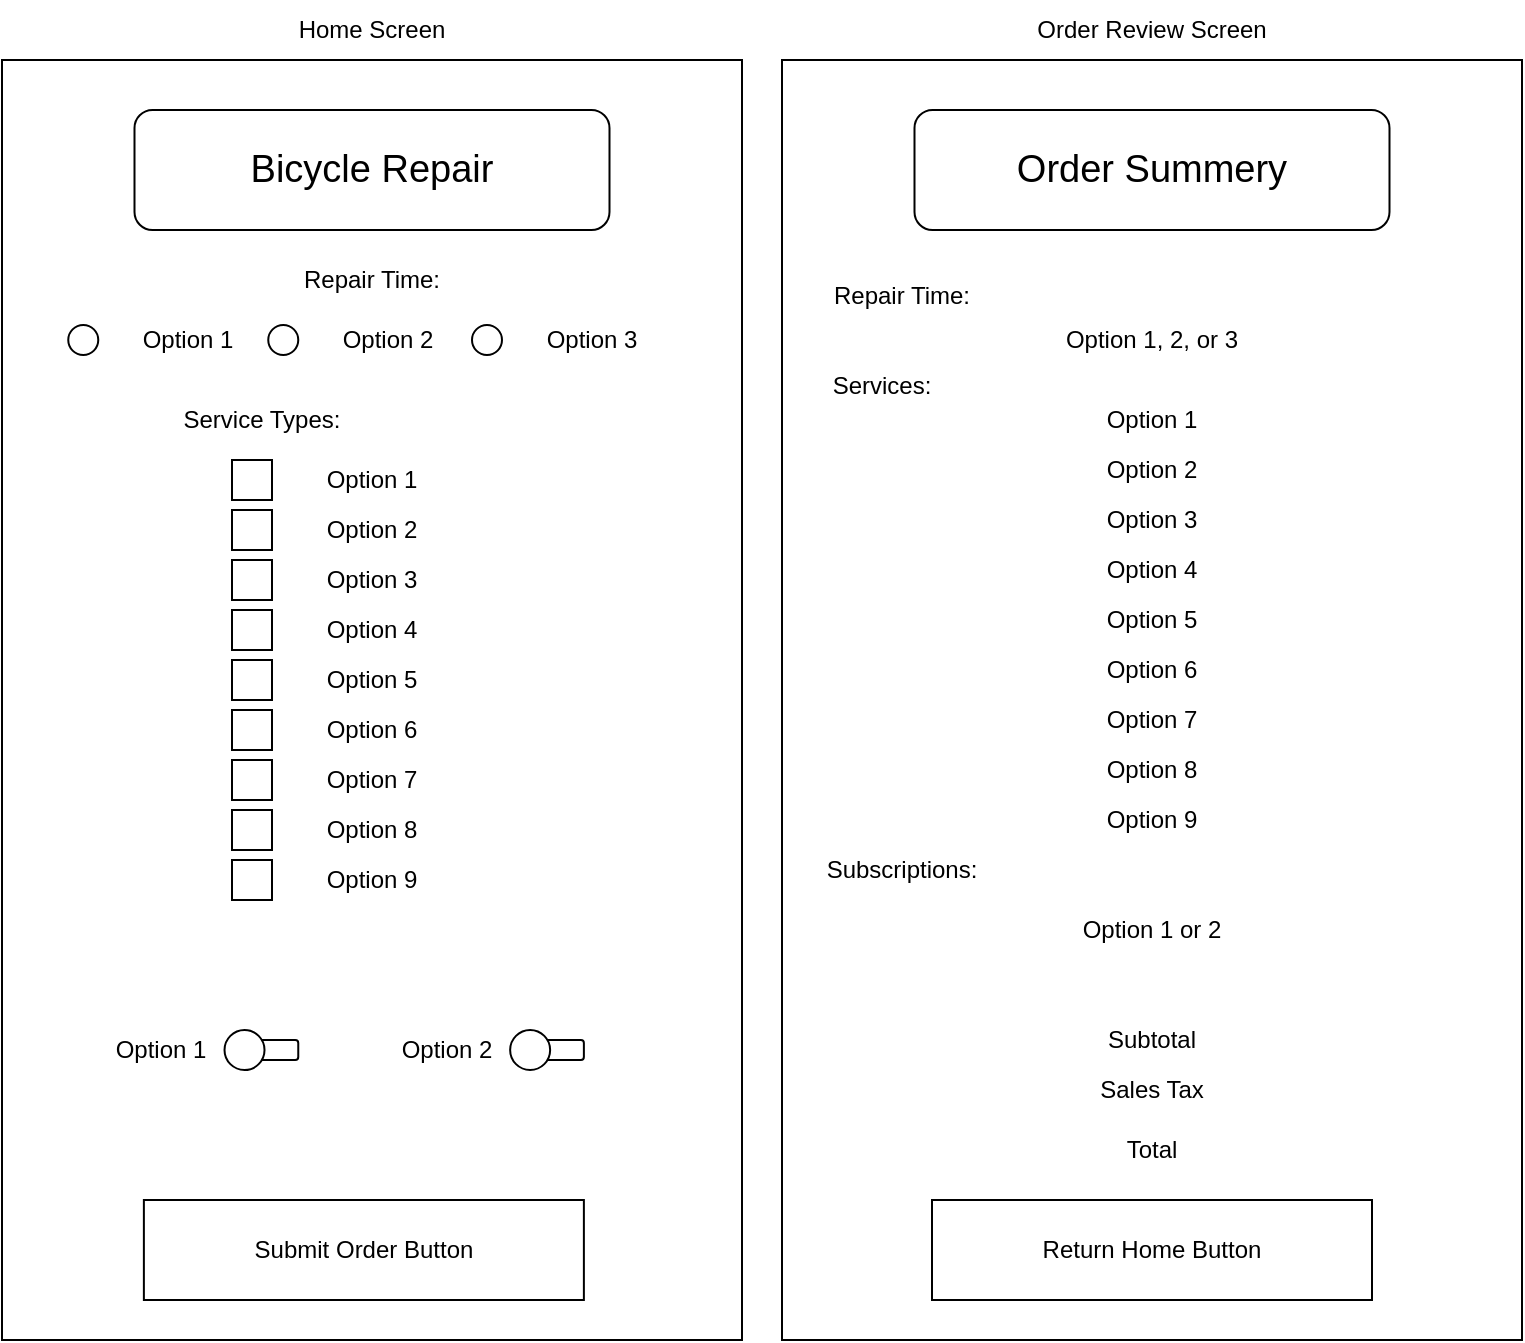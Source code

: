 <mxfile version="23.1.5" type="device">
  <diagram name="Page-1" id="My04iPDE87iwI_xUb_gP">
    <mxGraphModel dx="1596" dy="763" grid="1" gridSize="10" guides="1" tooltips="1" connect="1" arrows="1" fold="1" page="1" pageScale="1" pageWidth="2027" pageHeight="1169" math="0" shadow="0">
      <root>
        <mxCell id="0" />
        <mxCell id="1" parent="0" />
        <mxCell id="GmGY9-1nHvUCIWFC042A-16" value="" style="rounded=0;whiteSpace=wrap;html=1;" parent="1" vertex="1">
          <mxGeometry y="40" width="370" height="640" as="geometry" />
        </mxCell>
        <mxCell id="GmGY9-1nHvUCIWFC042A-20" value="Home Screen" style="text;html=1;strokeColor=none;fillColor=none;align=center;verticalAlign=middle;whiteSpace=wrap;rounded=0;" parent="1" vertex="1">
          <mxGeometry x="125" y="10" width="120" height="30" as="geometry" />
        </mxCell>
        <mxCell id="GmGY9-1nHvUCIWFC042A-22" value="" style="rounded=0;whiteSpace=wrap;html=1;" parent="1" vertex="1">
          <mxGeometry x="390" y="40" width="370" height="640" as="geometry" />
        </mxCell>
        <mxCell id="GmGY9-1nHvUCIWFC042A-24" value="Order Review Screen" style="text;html=1;strokeColor=none;fillColor=none;align=center;verticalAlign=middle;whiteSpace=wrap;rounded=0;" parent="1" vertex="1">
          <mxGeometry x="515" y="10" width="120" height="30" as="geometry" />
        </mxCell>
        <mxCell id="GmGY9-1nHvUCIWFC042A-30" value="&lt;font style=&quot;font-size: 19px;&quot;&gt;Bicycle Repair&lt;/font&gt;" style="rounded=1;whiteSpace=wrap;html=1;" parent="1" vertex="1">
          <mxGeometry x="66.25" y="65" width="237.5" height="60" as="geometry" />
        </mxCell>
        <mxCell id="GmGY9-1nHvUCIWFC042A-33" value="Submit Order Button" style="rounded=0;whiteSpace=wrap;html=1;" parent="1" vertex="1">
          <mxGeometry x="70.94" y="610" width="220" height="50" as="geometry" />
        </mxCell>
        <mxCell id="YA3-FLJ5RVMtPMUy6DpP-3" value="" style="ellipse;whiteSpace=wrap;html=1;aspect=fixed;" vertex="1" parent="1">
          <mxGeometry x="133.13" y="172.5" width="15" height="15" as="geometry" />
        </mxCell>
        <mxCell id="YA3-FLJ5RVMtPMUy6DpP-5" value="Repair Time:" style="text;html=1;align=center;verticalAlign=middle;whiteSpace=wrap;rounded=0;" vertex="1" parent="1">
          <mxGeometry x="135" y="135" width="100" height="30" as="geometry" />
        </mxCell>
        <mxCell id="YA3-FLJ5RVMtPMUy6DpP-6" value="Option 2" style="text;html=1;align=center;verticalAlign=middle;whiteSpace=wrap;rounded=0;" vertex="1" parent="1">
          <mxGeometry x="143.13" y="165" width="100" height="30" as="geometry" />
        </mxCell>
        <mxCell id="YA3-FLJ5RVMtPMUy6DpP-7" value="" style="ellipse;whiteSpace=wrap;html=1;aspect=fixed;" vertex="1" parent="1">
          <mxGeometry x="33.13" y="172.5" width="15" height="15" as="geometry" />
        </mxCell>
        <mxCell id="YA3-FLJ5RVMtPMUy6DpP-8" value="Option 1" style="text;html=1;align=center;verticalAlign=middle;whiteSpace=wrap;rounded=0;" vertex="1" parent="1">
          <mxGeometry x="43.13" y="165" width="100" height="30" as="geometry" />
        </mxCell>
        <mxCell id="YA3-FLJ5RVMtPMUy6DpP-9" value="" style="ellipse;whiteSpace=wrap;html=1;aspect=fixed;" vertex="1" parent="1">
          <mxGeometry x="235" y="172.5" width="15" height="15" as="geometry" />
        </mxCell>
        <mxCell id="YA3-FLJ5RVMtPMUy6DpP-10" value="Option 3" style="text;html=1;align=center;verticalAlign=middle;whiteSpace=wrap;rounded=0;" vertex="1" parent="1">
          <mxGeometry x="245" y="165" width="100" height="30" as="geometry" />
        </mxCell>
        <mxCell id="YA3-FLJ5RVMtPMUy6DpP-11" value="Service Types:" style="text;html=1;align=center;verticalAlign=middle;whiteSpace=wrap;rounded=0;" vertex="1" parent="1">
          <mxGeometry x="80" y="205" width="100" height="30" as="geometry" />
        </mxCell>
        <mxCell id="YA3-FLJ5RVMtPMUy6DpP-12" value="Option 1" style="text;html=1;align=center;verticalAlign=middle;whiteSpace=wrap;rounded=0;" vertex="1" parent="1">
          <mxGeometry x="135" y="235" width="100" height="30" as="geometry" />
        </mxCell>
        <mxCell id="YA3-FLJ5RVMtPMUy6DpP-13" value="" style="whiteSpace=wrap;html=1;aspect=fixed;" vertex="1" parent="1">
          <mxGeometry x="115" y="240" width="20" height="20" as="geometry" />
        </mxCell>
        <mxCell id="YA3-FLJ5RVMtPMUy6DpP-14" value="Option 2" style="text;html=1;align=center;verticalAlign=middle;whiteSpace=wrap;rounded=0;" vertex="1" parent="1">
          <mxGeometry x="135" y="260" width="100" height="30" as="geometry" />
        </mxCell>
        <mxCell id="YA3-FLJ5RVMtPMUy6DpP-15" value="" style="whiteSpace=wrap;html=1;aspect=fixed;" vertex="1" parent="1">
          <mxGeometry x="115" y="265" width="20" height="20" as="geometry" />
        </mxCell>
        <mxCell id="YA3-FLJ5RVMtPMUy6DpP-16" value="Option 3" style="text;html=1;align=center;verticalAlign=middle;whiteSpace=wrap;rounded=0;" vertex="1" parent="1">
          <mxGeometry x="135" y="285" width="100" height="30" as="geometry" />
        </mxCell>
        <mxCell id="YA3-FLJ5RVMtPMUy6DpP-17" value="" style="whiteSpace=wrap;html=1;aspect=fixed;" vertex="1" parent="1">
          <mxGeometry x="115" y="290" width="20" height="20" as="geometry" />
        </mxCell>
        <mxCell id="YA3-FLJ5RVMtPMUy6DpP-18" value="Option 4" style="text;html=1;align=center;verticalAlign=middle;whiteSpace=wrap;rounded=0;" vertex="1" parent="1">
          <mxGeometry x="135" y="310" width="100" height="30" as="geometry" />
        </mxCell>
        <mxCell id="YA3-FLJ5RVMtPMUy6DpP-19" value="" style="whiteSpace=wrap;html=1;aspect=fixed;" vertex="1" parent="1">
          <mxGeometry x="115" y="315" width="20" height="20" as="geometry" />
        </mxCell>
        <mxCell id="YA3-FLJ5RVMtPMUy6DpP-20" value="Option 5" style="text;html=1;align=center;verticalAlign=middle;whiteSpace=wrap;rounded=0;" vertex="1" parent="1">
          <mxGeometry x="135" y="335" width="100" height="30" as="geometry" />
        </mxCell>
        <mxCell id="YA3-FLJ5RVMtPMUy6DpP-21" value="" style="whiteSpace=wrap;html=1;aspect=fixed;" vertex="1" parent="1">
          <mxGeometry x="115" y="340" width="20" height="20" as="geometry" />
        </mxCell>
        <mxCell id="YA3-FLJ5RVMtPMUy6DpP-22" value="Option 6" style="text;html=1;align=center;verticalAlign=middle;whiteSpace=wrap;rounded=0;" vertex="1" parent="1">
          <mxGeometry x="135" y="360" width="100" height="30" as="geometry" />
        </mxCell>
        <mxCell id="YA3-FLJ5RVMtPMUy6DpP-23" value="" style="whiteSpace=wrap;html=1;aspect=fixed;" vertex="1" parent="1">
          <mxGeometry x="115" y="365" width="20" height="20" as="geometry" />
        </mxCell>
        <mxCell id="YA3-FLJ5RVMtPMUy6DpP-24" value="Option 7" style="text;html=1;align=center;verticalAlign=middle;whiteSpace=wrap;rounded=0;" vertex="1" parent="1">
          <mxGeometry x="135" y="385" width="100" height="30" as="geometry" />
        </mxCell>
        <mxCell id="YA3-FLJ5RVMtPMUy6DpP-25" value="" style="whiteSpace=wrap;html=1;aspect=fixed;" vertex="1" parent="1">
          <mxGeometry x="115" y="390" width="20" height="20" as="geometry" />
        </mxCell>
        <mxCell id="YA3-FLJ5RVMtPMUy6DpP-26" value="Option 8" style="text;html=1;align=center;verticalAlign=middle;whiteSpace=wrap;rounded=0;" vertex="1" parent="1">
          <mxGeometry x="135" y="410" width="100" height="30" as="geometry" />
        </mxCell>
        <mxCell id="YA3-FLJ5RVMtPMUy6DpP-27" value="" style="whiteSpace=wrap;html=1;aspect=fixed;" vertex="1" parent="1">
          <mxGeometry x="115" y="415" width="20" height="20" as="geometry" />
        </mxCell>
        <mxCell id="YA3-FLJ5RVMtPMUy6DpP-28" value="Option 9" style="text;html=1;align=center;verticalAlign=middle;whiteSpace=wrap;rounded=0;" vertex="1" parent="1">
          <mxGeometry x="135" y="435" width="100" height="30" as="geometry" />
        </mxCell>
        <mxCell id="YA3-FLJ5RVMtPMUy6DpP-29" value="" style="whiteSpace=wrap;html=1;aspect=fixed;" vertex="1" parent="1">
          <mxGeometry x="115" y="440" width="20" height="20" as="geometry" />
        </mxCell>
        <mxCell id="YA3-FLJ5RVMtPMUy6DpP-30" value="" style="rounded=1;whiteSpace=wrap;html=1;" vertex="1" parent="1">
          <mxGeometry x="118.13" y="530" width="30" height="10" as="geometry" />
        </mxCell>
        <mxCell id="YA3-FLJ5RVMtPMUy6DpP-31" value="" style="ellipse;whiteSpace=wrap;html=1;aspect=fixed;" vertex="1" parent="1">
          <mxGeometry x="111.26" y="525" width="20" height="20" as="geometry" />
        </mxCell>
        <mxCell id="YA3-FLJ5RVMtPMUy6DpP-33" value="Option 1" style="text;html=1;align=center;verticalAlign=middle;whiteSpace=wrap;rounded=0;" vertex="1" parent="1">
          <mxGeometry x="51.26" y="520" width="56.87" height="30" as="geometry" />
        </mxCell>
        <mxCell id="YA3-FLJ5RVMtPMUy6DpP-34" value="" style="rounded=1;whiteSpace=wrap;html=1;" vertex="1" parent="1">
          <mxGeometry x="260.94" y="530" width="30" height="10" as="geometry" />
        </mxCell>
        <mxCell id="YA3-FLJ5RVMtPMUy6DpP-35" value="" style="ellipse;whiteSpace=wrap;html=1;aspect=fixed;" vertex="1" parent="1">
          <mxGeometry x="254.07" y="525" width="20" height="20" as="geometry" />
        </mxCell>
        <mxCell id="YA3-FLJ5RVMtPMUy6DpP-36" value="Option 2" style="text;html=1;align=center;verticalAlign=middle;whiteSpace=wrap;rounded=0;" vertex="1" parent="1">
          <mxGeometry x="194.07" y="520" width="56.87" height="30" as="geometry" />
        </mxCell>
        <mxCell id="YA3-FLJ5RVMtPMUy6DpP-37" value="&lt;font style=&quot;font-size: 19px;&quot;&gt;Order Summery&lt;/font&gt;" style="rounded=1;whiteSpace=wrap;html=1;" vertex="1" parent="1">
          <mxGeometry x="456.25" y="65" width="237.5" height="60" as="geometry" />
        </mxCell>
        <mxCell id="YA3-FLJ5RVMtPMUy6DpP-38" value="Repair Time:" style="text;html=1;align=center;verticalAlign=middle;whiteSpace=wrap;rounded=0;" vertex="1" parent="1">
          <mxGeometry x="400" y="142.5" width="100" height="30" as="geometry" />
        </mxCell>
        <mxCell id="YA3-FLJ5RVMtPMUy6DpP-39" value="Services:" style="text;html=1;align=center;verticalAlign=middle;whiteSpace=wrap;rounded=0;" vertex="1" parent="1">
          <mxGeometry x="390" y="187.5" width="100" height="30" as="geometry" />
        </mxCell>
        <mxCell id="YA3-FLJ5RVMtPMUy6DpP-40" value="Subscriptions:" style="text;html=1;align=center;verticalAlign=middle;whiteSpace=wrap;rounded=0;" vertex="1" parent="1">
          <mxGeometry x="400" y="430" width="100" height="30" as="geometry" />
        </mxCell>
        <mxCell id="YA3-FLJ5RVMtPMUy6DpP-41" value="Option 1" style="text;html=1;align=center;verticalAlign=middle;whiteSpace=wrap;rounded=0;" vertex="1" parent="1">
          <mxGeometry x="525" y="205" width="100" height="30" as="geometry" />
        </mxCell>
        <mxCell id="YA3-FLJ5RVMtPMUy6DpP-42" value="Option 2" style="text;html=1;align=center;verticalAlign=middle;whiteSpace=wrap;rounded=0;" vertex="1" parent="1">
          <mxGeometry x="525" y="230" width="100" height="30" as="geometry" />
        </mxCell>
        <mxCell id="YA3-FLJ5RVMtPMUy6DpP-43" value="Option 3" style="text;html=1;align=center;verticalAlign=middle;whiteSpace=wrap;rounded=0;" vertex="1" parent="1">
          <mxGeometry x="525" y="255" width="100" height="30" as="geometry" />
        </mxCell>
        <mxCell id="YA3-FLJ5RVMtPMUy6DpP-44" value="Option 4" style="text;html=1;align=center;verticalAlign=middle;whiteSpace=wrap;rounded=0;" vertex="1" parent="1">
          <mxGeometry x="525" y="280" width="100" height="30" as="geometry" />
        </mxCell>
        <mxCell id="YA3-FLJ5RVMtPMUy6DpP-45" value="Option 5" style="text;html=1;align=center;verticalAlign=middle;whiteSpace=wrap;rounded=0;" vertex="1" parent="1">
          <mxGeometry x="525" y="305" width="100" height="30" as="geometry" />
        </mxCell>
        <mxCell id="YA3-FLJ5RVMtPMUy6DpP-46" value="Option 6" style="text;html=1;align=center;verticalAlign=middle;whiteSpace=wrap;rounded=0;" vertex="1" parent="1">
          <mxGeometry x="525" y="330" width="100" height="30" as="geometry" />
        </mxCell>
        <mxCell id="YA3-FLJ5RVMtPMUy6DpP-47" value="Option 7" style="text;html=1;align=center;verticalAlign=middle;whiteSpace=wrap;rounded=0;" vertex="1" parent="1">
          <mxGeometry x="525" y="355" width="100" height="30" as="geometry" />
        </mxCell>
        <mxCell id="YA3-FLJ5RVMtPMUy6DpP-48" value="Option 8" style="text;html=1;align=center;verticalAlign=middle;whiteSpace=wrap;rounded=0;" vertex="1" parent="1">
          <mxGeometry x="525" y="380" width="100" height="30" as="geometry" />
        </mxCell>
        <mxCell id="YA3-FLJ5RVMtPMUy6DpP-49" value="Option 9" style="text;html=1;align=center;verticalAlign=middle;whiteSpace=wrap;rounded=0;" vertex="1" parent="1">
          <mxGeometry x="525" y="405" width="100" height="30" as="geometry" />
        </mxCell>
        <mxCell id="YA3-FLJ5RVMtPMUy6DpP-50" value="Option 1, 2, or 3" style="text;html=1;align=center;verticalAlign=middle;whiteSpace=wrap;rounded=0;" vertex="1" parent="1">
          <mxGeometry x="525" y="165" width="100" height="30" as="geometry" />
        </mxCell>
        <mxCell id="YA3-FLJ5RVMtPMUy6DpP-51" value="Return Home Button" style="rounded=0;whiteSpace=wrap;html=1;" vertex="1" parent="1">
          <mxGeometry x="465" y="610" width="220" height="50" as="geometry" />
        </mxCell>
        <mxCell id="YA3-FLJ5RVMtPMUy6DpP-52" value="Option 1 or 2" style="text;html=1;align=center;verticalAlign=middle;whiteSpace=wrap;rounded=0;" vertex="1" parent="1">
          <mxGeometry x="525" y="460" width="100" height="30" as="geometry" />
        </mxCell>
        <mxCell id="YA3-FLJ5RVMtPMUy6DpP-54" value="Subtotal" style="text;html=1;align=center;verticalAlign=middle;whiteSpace=wrap;rounded=0;" vertex="1" parent="1">
          <mxGeometry x="525" y="515" width="100" height="30" as="geometry" />
        </mxCell>
        <mxCell id="YA3-FLJ5RVMtPMUy6DpP-55" value="Sales Tax" style="text;html=1;align=center;verticalAlign=middle;whiteSpace=wrap;rounded=0;" vertex="1" parent="1">
          <mxGeometry x="525" y="540" width="100" height="30" as="geometry" />
        </mxCell>
        <mxCell id="YA3-FLJ5RVMtPMUy6DpP-56" value="Total" style="text;html=1;align=center;verticalAlign=middle;whiteSpace=wrap;rounded=0;" vertex="1" parent="1">
          <mxGeometry x="525" y="570" width="100" height="30" as="geometry" />
        </mxCell>
      </root>
    </mxGraphModel>
  </diagram>
</mxfile>
